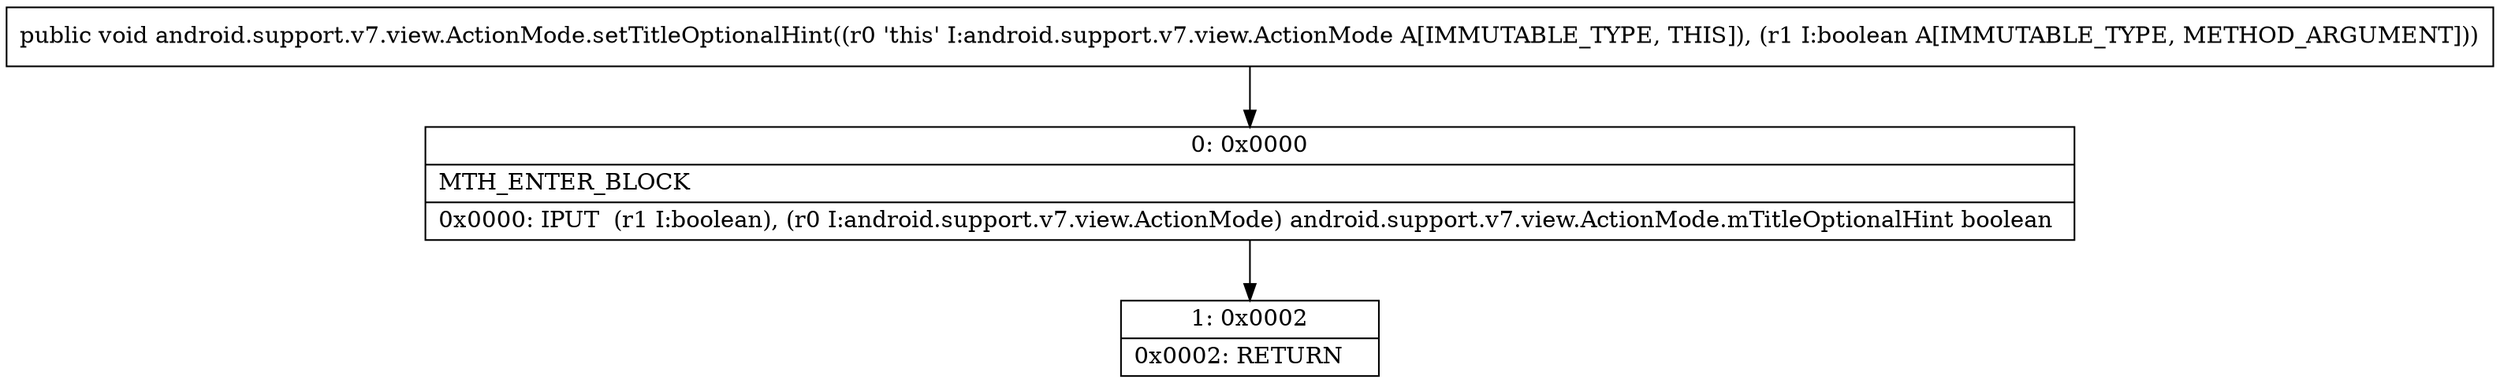 digraph "CFG forandroid.support.v7.view.ActionMode.setTitleOptionalHint(Z)V" {
Node_0 [shape=record,label="{0\:\ 0x0000|MTH_ENTER_BLOCK\l|0x0000: IPUT  (r1 I:boolean), (r0 I:android.support.v7.view.ActionMode) android.support.v7.view.ActionMode.mTitleOptionalHint boolean \l}"];
Node_1 [shape=record,label="{1\:\ 0x0002|0x0002: RETURN   \l}"];
MethodNode[shape=record,label="{public void android.support.v7.view.ActionMode.setTitleOptionalHint((r0 'this' I:android.support.v7.view.ActionMode A[IMMUTABLE_TYPE, THIS]), (r1 I:boolean A[IMMUTABLE_TYPE, METHOD_ARGUMENT])) }"];
MethodNode -> Node_0;
Node_0 -> Node_1;
}


